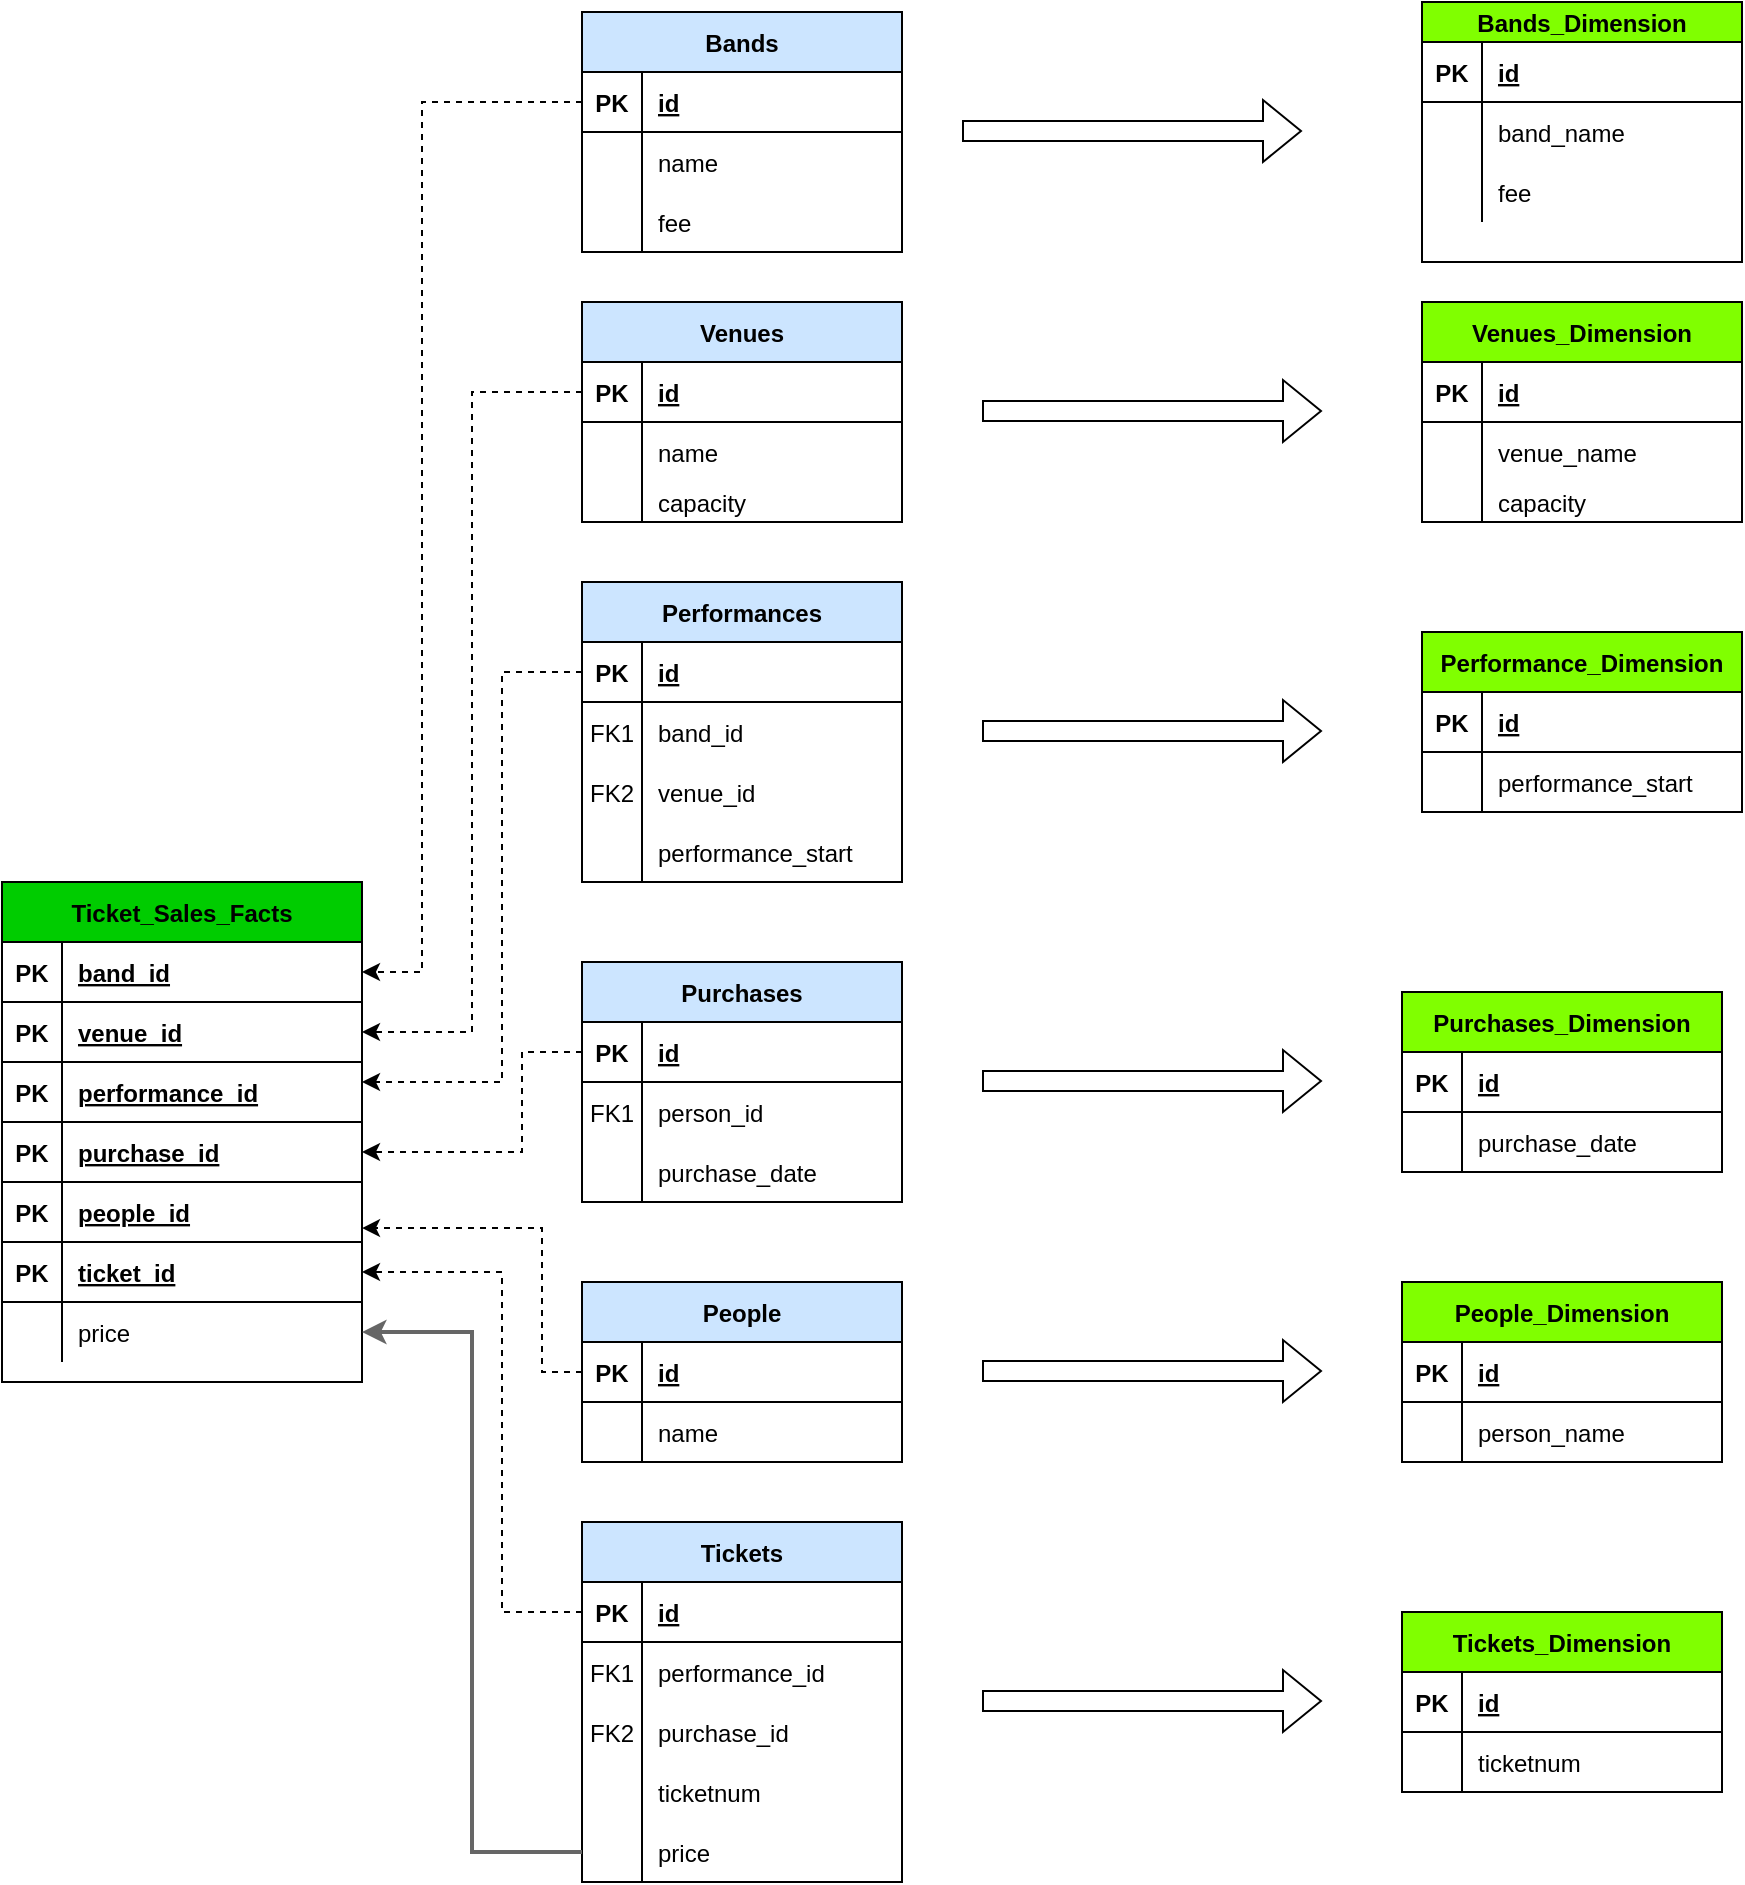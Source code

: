 <mxfile version="20.3.0" type="device"><diagram id="Grd5-aSkHOmcuLNCnDjQ" name="Page-1"><mxGraphModel dx="946" dy="672" grid="1" gridSize="10" guides="1" tooltips="1" connect="1" arrows="1" fold="1" page="1" pageScale="1" pageWidth="850" pageHeight="1100" math="0" shadow="0"><root><mxCell id="0"/><mxCell id="1" parent="0"/><mxCell id="N7JiQT4V2er7PvexGQZt-1" value="Bands" style="shape=table;startSize=30;container=1;collapsible=1;childLayout=tableLayout;fixedRows=1;rowLines=0;fontStyle=1;align=center;resizeLast=1;fillColor=#CCE5FF;" vertex="1" parent="1"><mxGeometry x="320" y="35" width="160" height="120" as="geometry"/></mxCell><mxCell id="N7JiQT4V2er7PvexGQZt-2" value="" style="shape=tableRow;horizontal=0;startSize=0;swimlaneHead=0;swimlaneBody=0;fillColor=none;collapsible=0;dropTarget=0;points=[[0,0.5],[1,0.5]];portConstraint=eastwest;top=0;left=0;right=0;bottom=1;" vertex="1" parent="N7JiQT4V2er7PvexGQZt-1"><mxGeometry y="30" width="160" height="30" as="geometry"/></mxCell><mxCell id="N7JiQT4V2er7PvexGQZt-3" value="PK" style="shape=partialRectangle;connectable=0;fillColor=none;top=0;left=0;bottom=0;right=0;fontStyle=1;overflow=hidden;" vertex="1" parent="N7JiQT4V2er7PvexGQZt-2"><mxGeometry width="30" height="30" as="geometry"><mxRectangle width="30" height="30" as="alternateBounds"/></mxGeometry></mxCell><mxCell id="N7JiQT4V2er7PvexGQZt-4" value="id" style="shape=partialRectangle;connectable=0;fillColor=none;top=0;left=0;bottom=0;right=0;align=left;spacingLeft=6;fontStyle=5;overflow=hidden;" vertex="1" parent="N7JiQT4V2er7PvexGQZt-2"><mxGeometry x="30" width="130" height="30" as="geometry"><mxRectangle width="130" height="30" as="alternateBounds"/></mxGeometry></mxCell><mxCell id="N7JiQT4V2er7PvexGQZt-5" value="" style="shape=tableRow;horizontal=0;startSize=0;swimlaneHead=0;swimlaneBody=0;fillColor=none;collapsible=0;dropTarget=0;points=[[0,0.5],[1,0.5]];portConstraint=eastwest;top=0;left=0;right=0;bottom=0;" vertex="1" parent="N7JiQT4V2er7PvexGQZt-1"><mxGeometry y="60" width="160" height="30" as="geometry"/></mxCell><mxCell id="N7JiQT4V2er7PvexGQZt-6" value="" style="shape=partialRectangle;connectable=0;fillColor=none;top=0;left=0;bottom=0;right=0;editable=1;overflow=hidden;" vertex="1" parent="N7JiQT4V2er7PvexGQZt-5"><mxGeometry width="30" height="30" as="geometry"><mxRectangle width="30" height="30" as="alternateBounds"/></mxGeometry></mxCell><mxCell id="N7JiQT4V2er7PvexGQZt-7" value="name" style="shape=partialRectangle;connectable=0;fillColor=none;top=0;left=0;bottom=0;right=0;align=left;spacingLeft=6;overflow=hidden;" vertex="1" parent="N7JiQT4V2er7PvexGQZt-5"><mxGeometry x="30" width="130" height="30" as="geometry"><mxRectangle width="130" height="30" as="alternateBounds"/></mxGeometry></mxCell><mxCell id="N7JiQT4V2er7PvexGQZt-8" value="" style="shape=tableRow;horizontal=0;startSize=0;swimlaneHead=0;swimlaneBody=0;fillColor=none;collapsible=0;dropTarget=0;points=[[0,0.5],[1,0.5]];portConstraint=eastwest;top=0;left=0;right=0;bottom=0;" vertex="1" parent="N7JiQT4V2er7PvexGQZt-1"><mxGeometry y="90" width="160" height="30" as="geometry"/></mxCell><mxCell id="N7JiQT4V2er7PvexGQZt-9" value="" style="shape=partialRectangle;connectable=0;fillColor=none;top=0;left=0;bottom=0;right=0;editable=1;overflow=hidden;" vertex="1" parent="N7JiQT4V2er7PvexGQZt-8"><mxGeometry width="30" height="30" as="geometry"><mxRectangle width="30" height="30" as="alternateBounds"/></mxGeometry></mxCell><mxCell id="N7JiQT4V2er7PvexGQZt-10" value="fee" style="shape=partialRectangle;connectable=0;fillColor=none;top=0;left=0;bottom=0;right=0;align=left;spacingLeft=6;overflow=hidden;" vertex="1" parent="N7JiQT4V2er7PvexGQZt-8"><mxGeometry x="30" width="130" height="30" as="geometry"><mxRectangle width="130" height="30" as="alternateBounds"/></mxGeometry></mxCell><mxCell id="N7JiQT4V2er7PvexGQZt-14" value="Bands_Dimension" style="shape=table;startSize=20;container=1;collapsible=1;childLayout=tableLayout;fixedRows=1;rowLines=0;fontStyle=1;align=center;resizeLast=1;fillColor=#80FF00;" vertex="1" parent="1"><mxGeometry x="740" y="30" width="160" height="130" as="geometry"/></mxCell><mxCell id="N7JiQT4V2er7PvexGQZt-15" value="" style="shape=tableRow;horizontal=0;startSize=0;swimlaneHead=0;swimlaneBody=0;fillColor=none;collapsible=0;dropTarget=0;points=[[0,0.5],[1,0.5]];portConstraint=eastwest;top=0;left=0;right=0;bottom=1;" vertex="1" parent="N7JiQT4V2er7PvexGQZt-14"><mxGeometry y="20" width="160" height="30" as="geometry"/></mxCell><mxCell id="N7JiQT4V2er7PvexGQZt-16" value="PK" style="shape=partialRectangle;connectable=0;fillColor=none;top=0;left=0;bottom=0;right=0;fontStyle=1;overflow=hidden;" vertex="1" parent="N7JiQT4V2er7PvexGQZt-15"><mxGeometry width="30" height="30" as="geometry"><mxRectangle width="30" height="30" as="alternateBounds"/></mxGeometry></mxCell><mxCell id="N7JiQT4V2er7PvexGQZt-17" value="id" style="shape=partialRectangle;connectable=0;fillColor=none;top=0;left=0;bottom=0;right=0;align=left;spacingLeft=6;fontStyle=5;overflow=hidden;" vertex="1" parent="N7JiQT4V2er7PvexGQZt-15"><mxGeometry x="30" width="130" height="30" as="geometry"><mxRectangle width="130" height="30" as="alternateBounds"/></mxGeometry></mxCell><mxCell id="N7JiQT4V2er7PvexGQZt-18" value="" style="shape=tableRow;horizontal=0;startSize=0;swimlaneHead=0;swimlaneBody=0;fillColor=none;collapsible=0;dropTarget=0;points=[[0,0.5],[1,0.5]];portConstraint=eastwest;top=0;left=0;right=0;bottom=0;" vertex="1" parent="N7JiQT4V2er7PvexGQZt-14"><mxGeometry y="50" width="160" height="30" as="geometry"/></mxCell><mxCell id="N7JiQT4V2er7PvexGQZt-19" value="" style="shape=partialRectangle;connectable=0;fillColor=none;top=0;left=0;bottom=0;right=0;editable=1;overflow=hidden;" vertex="1" parent="N7JiQT4V2er7PvexGQZt-18"><mxGeometry width="30" height="30" as="geometry"><mxRectangle width="30" height="30" as="alternateBounds"/></mxGeometry></mxCell><mxCell id="N7JiQT4V2er7PvexGQZt-20" value="band_name" style="shape=partialRectangle;connectable=0;fillColor=none;top=0;left=0;bottom=0;right=0;align=left;spacingLeft=6;overflow=hidden;" vertex="1" parent="N7JiQT4V2er7PvexGQZt-18"><mxGeometry x="30" width="130" height="30" as="geometry"><mxRectangle width="130" height="30" as="alternateBounds"/></mxGeometry></mxCell><mxCell id="N7JiQT4V2er7PvexGQZt-21" value="" style="shape=tableRow;horizontal=0;startSize=0;swimlaneHead=0;swimlaneBody=0;fillColor=none;collapsible=0;dropTarget=0;points=[[0,0.5],[1,0.5]];portConstraint=eastwest;top=0;left=0;right=0;bottom=0;" vertex="1" parent="N7JiQT4V2er7PvexGQZt-14"><mxGeometry y="80" width="160" height="30" as="geometry"/></mxCell><mxCell id="N7JiQT4V2er7PvexGQZt-22" value="" style="shape=partialRectangle;connectable=0;fillColor=none;top=0;left=0;bottom=0;right=0;editable=1;overflow=hidden;" vertex="1" parent="N7JiQT4V2er7PvexGQZt-21"><mxGeometry width="30" height="30" as="geometry"><mxRectangle width="30" height="30" as="alternateBounds"/></mxGeometry></mxCell><mxCell id="N7JiQT4V2er7PvexGQZt-23" value="fee" style="shape=partialRectangle;connectable=0;fillColor=none;top=0;left=0;bottom=0;right=0;align=left;spacingLeft=6;overflow=hidden;" vertex="1" parent="N7JiQT4V2er7PvexGQZt-21"><mxGeometry x="30" width="130" height="30" as="geometry"><mxRectangle width="130" height="30" as="alternateBounds"/></mxGeometry></mxCell><mxCell id="N7JiQT4V2er7PvexGQZt-24" value="" style="shape=flexArrow;endArrow=classic;html=1;rounded=0;" edge="1" parent="1"><mxGeometry width="50" height="50" relative="1" as="geometry"><mxPoint x="510" y="94.5" as="sourcePoint"/><mxPoint x="680" y="94.5" as="targetPoint"/></mxGeometry></mxCell><mxCell id="N7JiQT4V2er7PvexGQZt-25" value="Venues" style="shape=table;startSize=30;container=1;collapsible=1;childLayout=tableLayout;fixedRows=1;rowLines=0;fontStyle=1;align=center;resizeLast=1;fillColor=#CCE5FF;" vertex="1" parent="1"><mxGeometry x="320" y="180" width="160" height="110" as="geometry"/></mxCell><mxCell id="N7JiQT4V2er7PvexGQZt-26" value="" style="shape=tableRow;horizontal=0;startSize=0;swimlaneHead=0;swimlaneBody=0;fillColor=none;collapsible=0;dropTarget=0;points=[[0,0.5],[1,0.5]];portConstraint=eastwest;top=0;left=0;right=0;bottom=1;" vertex="1" parent="N7JiQT4V2er7PvexGQZt-25"><mxGeometry y="30" width="160" height="30" as="geometry"/></mxCell><mxCell id="N7JiQT4V2er7PvexGQZt-27" value="PK" style="shape=partialRectangle;connectable=0;fillColor=none;top=0;left=0;bottom=0;right=0;fontStyle=1;overflow=hidden;" vertex="1" parent="N7JiQT4V2er7PvexGQZt-26"><mxGeometry width="30" height="30" as="geometry"><mxRectangle width="30" height="30" as="alternateBounds"/></mxGeometry></mxCell><mxCell id="N7JiQT4V2er7PvexGQZt-28" value="id" style="shape=partialRectangle;connectable=0;fillColor=none;top=0;left=0;bottom=0;right=0;align=left;spacingLeft=6;fontStyle=5;overflow=hidden;" vertex="1" parent="N7JiQT4V2er7PvexGQZt-26"><mxGeometry x="30" width="130" height="30" as="geometry"><mxRectangle width="130" height="30" as="alternateBounds"/></mxGeometry></mxCell><mxCell id="N7JiQT4V2er7PvexGQZt-29" value="" style="shape=tableRow;horizontal=0;startSize=0;swimlaneHead=0;swimlaneBody=0;fillColor=none;collapsible=0;dropTarget=0;points=[[0,0.5],[1,0.5]];portConstraint=eastwest;top=0;left=0;right=0;bottom=0;" vertex="1" parent="N7JiQT4V2er7PvexGQZt-25"><mxGeometry y="60" width="160" height="30" as="geometry"/></mxCell><mxCell id="N7JiQT4V2er7PvexGQZt-30" value="" style="shape=partialRectangle;connectable=0;fillColor=none;top=0;left=0;bottom=0;right=0;editable=1;overflow=hidden;" vertex="1" parent="N7JiQT4V2er7PvexGQZt-29"><mxGeometry width="30" height="30" as="geometry"><mxRectangle width="30" height="30" as="alternateBounds"/></mxGeometry></mxCell><mxCell id="N7JiQT4V2er7PvexGQZt-31" value="name" style="shape=partialRectangle;connectable=0;fillColor=none;top=0;left=0;bottom=0;right=0;align=left;spacingLeft=6;overflow=hidden;" vertex="1" parent="N7JiQT4V2er7PvexGQZt-29"><mxGeometry x="30" width="130" height="30" as="geometry"><mxRectangle width="130" height="30" as="alternateBounds"/></mxGeometry></mxCell><mxCell id="N7JiQT4V2er7PvexGQZt-32" value="" style="shape=tableRow;horizontal=0;startSize=0;swimlaneHead=0;swimlaneBody=0;fillColor=none;collapsible=0;dropTarget=0;points=[[0,0.5],[1,0.5]];portConstraint=eastwest;top=0;left=0;right=0;bottom=0;" vertex="1" parent="N7JiQT4V2er7PvexGQZt-25"><mxGeometry y="90" width="160" height="20" as="geometry"/></mxCell><mxCell id="N7JiQT4V2er7PvexGQZt-33" value="" style="shape=partialRectangle;connectable=0;fillColor=none;top=0;left=0;bottom=0;right=0;editable=1;overflow=hidden;" vertex="1" parent="N7JiQT4V2er7PvexGQZt-32"><mxGeometry width="30" height="20" as="geometry"><mxRectangle width="30" height="20" as="alternateBounds"/></mxGeometry></mxCell><mxCell id="N7JiQT4V2er7PvexGQZt-34" value="capacity" style="shape=partialRectangle;connectable=0;fillColor=none;top=0;left=0;bottom=0;right=0;align=left;spacingLeft=6;overflow=hidden;" vertex="1" parent="N7JiQT4V2er7PvexGQZt-32"><mxGeometry x="30" width="130" height="20" as="geometry"><mxRectangle width="130" height="20" as="alternateBounds"/></mxGeometry></mxCell><mxCell id="N7JiQT4V2er7PvexGQZt-38" value="Venues_Dimension" style="shape=table;startSize=30;container=1;collapsible=1;childLayout=tableLayout;fixedRows=1;rowLines=0;fontStyle=1;align=center;resizeLast=1;fillColor=#80FF00;" vertex="1" parent="1"><mxGeometry x="740" y="180" width="160" height="110" as="geometry"/></mxCell><mxCell id="N7JiQT4V2er7PvexGQZt-39" value="" style="shape=tableRow;horizontal=0;startSize=0;swimlaneHead=0;swimlaneBody=0;fillColor=none;collapsible=0;dropTarget=0;points=[[0,0.5],[1,0.5]];portConstraint=eastwest;top=0;left=0;right=0;bottom=1;" vertex="1" parent="N7JiQT4V2er7PvexGQZt-38"><mxGeometry y="30" width="160" height="30" as="geometry"/></mxCell><mxCell id="N7JiQT4V2er7PvexGQZt-40" value="PK" style="shape=partialRectangle;connectable=0;fillColor=none;top=0;left=0;bottom=0;right=0;fontStyle=1;overflow=hidden;" vertex="1" parent="N7JiQT4V2er7PvexGQZt-39"><mxGeometry width="30" height="30" as="geometry"><mxRectangle width="30" height="30" as="alternateBounds"/></mxGeometry></mxCell><mxCell id="N7JiQT4V2er7PvexGQZt-41" value="id" style="shape=partialRectangle;connectable=0;fillColor=none;top=0;left=0;bottom=0;right=0;align=left;spacingLeft=6;fontStyle=5;overflow=hidden;" vertex="1" parent="N7JiQT4V2er7PvexGQZt-39"><mxGeometry x="30" width="130" height="30" as="geometry"><mxRectangle width="130" height="30" as="alternateBounds"/></mxGeometry></mxCell><mxCell id="N7JiQT4V2er7PvexGQZt-42" value="" style="shape=tableRow;horizontal=0;startSize=0;swimlaneHead=0;swimlaneBody=0;fillColor=none;collapsible=0;dropTarget=0;points=[[0,0.5],[1,0.5]];portConstraint=eastwest;top=0;left=0;right=0;bottom=0;" vertex="1" parent="N7JiQT4V2er7PvexGQZt-38"><mxGeometry y="60" width="160" height="30" as="geometry"/></mxCell><mxCell id="N7JiQT4V2er7PvexGQZt-43" value="" style="shape=partialRectangle;connectable=0;fillColor=none;top=0;left=0;bottom=0;right=0;editable=1;overflow=hidden;" vertex="1" parent="N7JiQT4V2er7PvexGQZt-42"><mxGeometry width="30" height="30" as="geometry"><mxRectangle width="30" height="30" as="alternateBounds"/></mxGeometry></mxCell><mxCell id="N7JiQT4V2er7PvexGQZt-44" value="venue_name" style="shape=partialRectangle;connectable=0;fillColor=none;top=0;left=0;bottom=0;right=0;align=left;spacingLeft=6;overflow=hidden;" vertex="1" parent="N7JiQT4V2er7PvexGQZt-42"><mxGeometry x="30" width="130" height="30" as="geometry"><mxRectangle width="130" height="30" as="alternateBounds"/></mxGeometry></mxCell><mxCell id="N7JiQT4V2er7PvexGQZt-45" value="" style="shape=tableRow;horizontal=0;startSize=0;swimlaneHead=0;swimlaneBody=0;fillColor=none;collapsible=0;dropTarget=0;points=[[0,0.5],[1,0.5]];portConstraint=eastwest;top=0;left=0;right=0;bottom=0;" vertex="1" parent="N7JiQT4V2er7PvexGQZt-38"><mxGeometry y="90" width="160" height="20" as="geometry"/></mxCell><mxCell id="N7JiQT4V2er7PvexGQZt-46" value="" style="shape=partialRectangle;connectable=0;fillColor=none;top=0;left=0;bottom=0;right=0;editable=1;overflow=hidden;" vertex="1" parent="N7JiQT4V2er7PvexGQZt-45"><mxGeometry width="30" height="20" as="geometry"><mxRectangle width="30" height="20" as="alternateBounds"/></mxGeometry></mxCell><mxCell id="N7JiQT4V2er7PvexGQZt-47" value="capacity" style="shape=partialRectangle;connectable=0;fillColor=none;top=0;left=0;bottom=0;right=0;align=left;spacingLeft=6;overflow=hidden;" vertex="1" parent="N7JiQT4V2er7PvexGQZt-45"><mxGeometry x="30" width="130" height="20" as="geometry"><mxRectangle width="130" height="20" as="alternateBounds"/></mxGeometry></mxCell><mxCell id="N7JiQT4V2er7PvexGQZt-48" value="" style="shape=flexArrow;endArrow=classic;html=1;rounded=0;" edge="1" parent="1"><mxGeometry width="50" height="50" relative="1" as="geometry"><mxPoint x="520" y="234.5" as="sourcePoint"/><mxPoint x="690" y="234.5" as="targetPoint"/></mxGeometry></mxCell><mxCell id="N7JiQT4V2er7PvexGQZt-49" value="Performances" style="shape=table;startSize=30;container=1;collapsible=1;childLayout=tableLayout;fixedRows=1;rowLines=0;fontStyle=1;align=center;resizeLast=1;fillColor=#CCE5FF;" vertex="1" parent="1"><mxGeometry x="320" y="320" width="160" height="150" as="geometry"/></mxCell><mxCell id="N7JiQT4V2er7PvexGQZt-50" value="" style="shape=tableRow;horizontal=0;startSize=0;swimlaneHead=0;swimlaneBody=0;fillColor=none;collapsible=0;dropTarget=0;points=[[0,0.5],[1,0.5]];portConstraint=eastwest;top=0;left=0;right=0;bottom=1;" vertex="1" parent="N7JiQT4V2er7PvexGQZt-49"><mxGeometry y="30" width="160" height="30" as="geometry"/></mxCell><mxCell id="N7JiQT4V2er7PvexGQZt-51" value="PK" style="shape=partialRectangle;connectable=0;fillColor=none;top=0;left=0;bottom=0;right=0;fontStyle=1;overflow=hidden;" vertex="1" parent="N7JiQT4V2er7PvexGQZt-50"><mxGeometry width="30" height="30" as="geometry"><mxRectangle width="30" height="30" as="alternateBounds"/></mxGeometry></mxCell><mxCell id="N7JiQT4V2er7PvexGQZt-52" value="id" style="shape=partialRectangle;connectable=0;fillColor=none;top=0;left=0;bottom=0;right=0;align=left;spacingLeft=6;fontStyle=5;overflow=hidden;" vertex="1" parent="N7JiQT4V2er7PvexGQZt-50"><mxGeometry x="30" width="130" height="30" as="geometry"><mxRectangle width="130" height="30" as="alternateBounds"/></mxGeometry></mxCell><mxCell id="N7JiQT4V2er7PvexGQZt-56" value="" style="shape=tableRow;horizontal=0;startSize=0;swimlaneHead=0;swimlaneBody=0;fillColor=none;collapsible=0;dropTarget=0;points=[[0,0.5],[1,0.5]];portConstraint=eastwest;top=0;left=0;right=0;bottom=0;" vertex="1" parent="N7JiQT4V2er7PvexGQZt-49"><mxGeometry y="60" width="160" height="30" as="geometry"/></mxCell><mxCell id="N7JiQT4V2er7PvexGQZt-57" value="FK1" style="shape=partialRectangle;connectable=0;fillColor=none;top=0;left=0;bottom=0;right=0;editable=1;overflow=hidden;" vertex="1" parent="N7JiQT4V2er7PvexGQZt-56"><mxGeometry width="30" height="30" as="geometry"><mxRectangle width="30" height="30" as="alternateBounds"/></mxGeometry></mxCell><mxCell id="N7JiQT4V2er7PvexGQZt-58" value="band_id" style="shape=partialRectangle;connectable=0;fillColor=none;top=0;left=0;bottom=0;right=0;align=left;spacingLeft=6;overflow=hidden;" vertex="1" parent="N7JiQT4V2er7PvexGQZt-56"><mxGeometry x="30" width="130" height="30" as="geometry"><mxRectangle width="130" height="30" as="alternateBounds"/></mxGeometry></mxCell><mxCell id="N7JiQT4V2er7PvexGQZt-59" value="" style="shape=tableRow;horizontal=0;startSize=0;swimlaneHead=0;swimlaneBody=0;fillColor=none;collapsible=0;dropTarget=0;points=[[0,0.5],[1,0.5]];portConstraint=eastwest;top=0;left=0;right=0;bottom=0;" vertex="1" parent="N7JiQT4V2er7PvexGQZt-49"><mxGeometry y="90" width="160" height="30" as="geometry"/></mxCell><mxCell id="N7JiQT4V2er7PvexGQZt-60" value="FK2" style="shape=partialRectangle;connectable=0;fillColor=none;top=0;left=0;bottom=0;right=0;editable=1;overflow=hidden;" vertex="1" parent="N7JiQT4V2er7PvexGQZt-59"><mxGeometry width="30" height="30" as="geometry"><mxRectangle width="30" height="30" as="alternateBounds"/></mxGeometry></mxCell><mxCell id="N7JiQT4V2er7PvexGQZt-61" value="venue_id" style="shape=partialRectangle;connectable=0;fillColor=none;top=0;left=0;bottom=0;right=0;align=left;spacingLeft=6;overflow=hidden;" vertex="1" parent="N7JiQT4V2er7PvexGQZt-59"><mxGeometry x="30" width="130" height="30" as="geometry"><mxRectangle width="130" height="30" as="alternateBounds"/></mxGeometry></mxCell><mxCell id="N7JiQT4V2er7PvexGQZt-53" value="" style="shape=tableRow;horizontal=0;startSize=0;swimlaneHead=0;swimlaneBody=0;fillColor=none;collapsible=0;dropTarget=0;points=[[0,0.5],[1,0.5]];portConstraint=eastwest;top=0;left=0;right=0;bottom=0;" vertex="1" parent="N7JiQT4V2er7PvexGQZt-49"><mxGeometry y="120" width="160" height="30" as="geometry"/></mxCell><mxCell id="N7JiQT4V2er7PvexGQZt-54" value="" style="shape=partialRectangle;connectable=0;fillColor=none;top=0;left=0;bottom=0;right=0;editable=1;overflow=hidden;" vertex="1" parent="N7JiQT4V2er7PvexGQZt-53"><mxGeometry width="30" height="30" as="geometry"><mxRectangle width="30" height="30" as="alternateBounds"/></mxGeometry></mxCell><mxCell id="N7JiQT4V2er7PvexGQZt-55" value="performance_start" style="shape=partialRectangle;connectable=0;fillColor=none;top=0;left=0;bottom=0;right=0;align=left;spacingLeft=6;overflow=hidden;" vertex="1" parent="N7JiQT4V2er7PvexGQZt-53"><mxGeometry x="30" width="130" height="30" as="geometry"><mxRectangle width="130" height="30" as="alternateBounds"/></mxGeometry></mxCell><mxCell id="N7JiQT4V2er7PvexGQZt-62" value="Performance_Dimension" style="shape=table;startSize=30;container=1;collapsible=1;childLayout=tableLayout;fixedRows=1;rowLines=0;fontStyle=1;align=center;resizeLast=1;fillColor=#80FF00;" vertex="1" parent="1"><mxGeometry x="740" y="345" width="160" height="90" as="geometry"/></mxCell><mxCell id="N7JiQT4V2er7PvexGQZt-63" value="" style="shape=tableRow;horizontal=0;startSize=0;swimlaneHead=0;swimlaneBody=0;fillColor=none;collapsible=0;dropTarget=0;points=[[0,0.5],[1,0.5]];portConstraint=eastwest;top=0;left=0;right=0;bottom=1;" vertex="1" parent="N7JiQT4V2er7PvexGQZt-62"><mxGeometry y="30" width="160" height="30" as="geometry"/></mxCell><mxCell id="N7JiQT4V2er7PvexGQZt-64" value="PK" style="shape=partialRectangle;connectable=0;fillColor=none;top=0;left=0;bottom=0;right=0;fontStyle=1;overflow=hidden;" vertex="1" parent="N7JiQT4V2er7PvexGQZt-63"><mxGeometry width="30" height="30" as="geometry"><mxRectangle width="30" height="30" as="alternateBounds"/></mxGeometry></mxCell><mxCell id="N7JiQT4V2er7PvexGQZt-65" value="id" style="shape=partialRectangle;connectable=0;fillColor=none;top=0;left=0;bottom=0;right=0;align=left;spacingLeft=6;fontStyle=5;overflow=hidden;" vertex="1" parent="N7JiQT4V2er7PvexGQZt-63"><mxGeometry x="30" width="130" height="30" as="geometry"><mxRectangle width="130" height="30" as="alternateBounds"/></mxGeometry></mxCell><mxCell id="N7JiQT4V2er7PvexGQZt-66" value="" style="shape=tableRow;horizontal=0;startSize=0;swimlaneHead=0;swimlaneBody=0;fillColor=none;collapsible=0;dropTarget=0;points=[[0,0.5],[1,0.5]];portConstraint=eastwest;top=0;left=0;right=0;bottom=0;" vertex="1" parent="N7JiQT4V2er7PvexGQZt-62"><mxGeometry y="60" width="160" height="30" as="geometry"/></mxCell><mxCell id="N7JiQT4V2er7PvexGQZt-67" value="" style="shape=partialRectangle;connectable=0;fillColor=none;top=0;left=0;bottom=0;right=0;editable=1;overflow=hidden;" vertex="1" parent="N7JiQT4V2er7PvexGQZt-66"><mxGeometry width="30" height="30" as="geometry"><mxRectangle width="30" height="30" as="alternateBounds"/></mxGeometry></mxCell><mxCell id="N7JiQT4V2er7PvexGQZt-68" value="performance_start" style="shape=partialRectangle;connectable=0;fillColor=none;top=0;left=0;bottom=0;right=0;align=left;spacingLeft=6;overflow=hidden;" vertex="1" parent="N7JiQT4V2er7PvexGQZt-66"><mxGeometry x="30" width="130" height="30" as="geometry"><mxRectangle width="130" height="30" as="alternateBounds"/></mxGeometry></mxCell><mxCell id="N7JiQT4V2er7PvexGQZt-75" value="" style="shape=flexArrow;endArrow=classic;html=1;rounded=0;" edge="1" parent="1"><mxGeometry width="50" height="50" relative="1" as="geometry"><mxPoint x="520" y="394.5" as="sourcePoint"/><mxPoint x="690" y="394.5" as="targetPoint"/></mxGeometry></mxCell><mxCell id="N7JiQT4V2er7PvexGQZt-77" value="Tickets" style="shape=table;startSize=30;container=1;collapsible=1;childLayout=tableLayout;fixedRows=1;rowLines=0;fontStyle=1;align=center;resizeLast=1;fillColor=#CCE5FF;" vertex="1" parent="1"><mxGeometry x="320" y="790" width="160" height="180" as="geometry"/></mxCell><mxCell id="N7JiQT4V2er7PvexGQZt-78" value="" style="shape=tableRow;horizontal=0;startSize=0;swimlaneHead=0;swimlaneBody=0;fillColor=none;collapsible=0;dropTarget=0;points=[[0,0.5],[1,0.5]];portConstraint=eastwest;top=0;left=0;right=0;bottom=1;" vertex="1" parent="N7JiQT4V2er7PvexGQZt-77"><mxGeometry y="30" width="160" height="30" as="geometry"/></mxCell><mxCell id="N7JiQT4V2er7PvexGQZt-79" value="PK" style="shape=partialRectangle;connectable=0;fillColor=none;top=0;left=0;bottom=0;right=0;fontStyle=1;overflow=hidden;" vertex="1" parent="N7JiQT4V2er7PvexGQZt-78"><mxGeometry width="30" height="30" as="geometry"><mxRectangle width="30" height="30" as="alternateBounds"/></mxGeometry></mxCell><mxCell id="N7JiQT4V2er7PvexGQZt-80" value="id" style="shape=partialRectangle;connectable=0;fillColor=none;top=0;left=0;bottom=0;right=0;align=left;spacingLeft=6;fontStyle=5;overflow=hidden;" vertex="1" parent="N7JiQT4V2er7PvexGQZt-78"><mxGeometry x="30" width="130" height="30" as="geometry"><mxRectangle width="130" height="30" as="alternateBounds"/></mxGeometry></mxCell><mxCell id="N7JiQT4V2er7PvexGQZt-81" value="" style="shape=tableRow;horizontal=0;startSize=0;swimlaneHead=0;swimlaneBody=0;fillColor=none;collapsible=0;dropTarget=0;points=[[0,0.5],[1,0.5]];portConstraint=eastwest;top=0;left=0;right=0;bottom=0;" vertex="1" parent="N7JiQT4V2er7PvexGQZt-77"><mxGeometry y="60" width="160" height="30" as="geometry"/></mxCell><mxCell id="N7JiQT4V2er7PvexGQZt-82" value="FK1" style="shape=partialRectangle;connectable=0;fillColor=none;top=0;left=0;bottom=0;right=0;editable=1;overflow=hidden;" vertex="1" parent="N7JiQT4V2er7PvexGQZt-81"><mxGeometry width="30" height="30" as="geometry"><mxRectangle width="30" height="30" as="alternateBounds"/></mxGeometry></mxCell><mxCell id="N7JiQT4V2er7PvexGQZt-83" value="performance_id" style="shape=partialRectangle;connectable=0;fillColor=none;top=0;left=0;bottom=0;right=0;align=left;spacingLeft=6;overflow=hidden;" vertex="1" parent="N7JiQT4V2er7PvexGQZt-81"><mxGeometry x="30" width="130" height="30" as="geometry"><mxRectangle width="130" height="30" as="alternateBounds"/></mxGeometry></mxCell><mxCell id="N7JiQT4V2er7PvexGQZt-84" value="" style="shape=tableRow;horizontal=0;startSize=0;swimlaneHead=0;swimlaneBody=0;fillColor=none;collapsible=0;dropTarget=0;points=[[0,0.5],[1,0.5]];portConstraint=eastwest;top=0;left=0;right=0;bottom=0;" vertex="1" parent="N7JiQT4V2er7PvexGQZt-77"><mxGeometry y="90" width="160" height="30" as="geometry"/></mxCell><mxCell id="N7JiQT4V2er7PvexGQZt-85" value="FK2" style="shape=partialRectangle;connectable=0;fillColor=none;top=0;left=0;bottom=0;right=0;editable=1;overflow=hidden;" vertex="1" parent="N7JiQT4V2er7PvexGQZt-84"><mxGeometry width="30" height="30" as="geometry"><mxRectangle width="30" height="30" as="alternateBounds"/></mxGeometry></mxCell><mxCell id="N7JiQT4V2er7PvexGQZt-86" value="purchase_id" style="shape=partialRectangle;connectable=0;fillColor=none;top=0;left=0;bottom=0;right=0;align=left;spacingLeft=6;overflow=hidden;" vertex="1" parent="N7JiQT4V2er7PvexGQZt-84"><mxGeometry x="30" width="130" height="30" as="geometry"><mxRectangle width="130" height="30" as="alternateBounds"/></mxGeometry></mxCell><mxCell id="N7JiQT4V2er7PvexGQZt-87" value="" style="shape=tableRow;horizontal=0;startSize=0;swimlaneHead=0;swimlaneBody=0;fillColor=none;collapsible=0;dropTarget=0;points=[[0,0.5],[1,0.5]];portConstraint=eastwest;top=0;left=0;right=0;bottom=0;" vertex="1" parent="N7JiQT4V2er7PvexGQZt-77"><mxGeometry y="120" width="160" height="30" as="geometry"/></mxCell><mxCell id="N7JiQT4V2er7PvexGQZt-88" value="" style="shape=partialRectangle;connectable=0;fillColor=none;top=0;left=0;bottom=0;right=0;editable=1;overflow=hidden;" vertex="1" parent="N7JiQT4V2er7PvexGQZt-87"><mxGeometry width="30" height="30" as="geometry"><mxRectangle width="30" height="30" as="alternateBounds"/></mxGeometry></mxCell><mxCell id="N7JiQT4V2er7PvexGQZt-89" value="ticketnum" style="shape=partialRectangle;connectable=0;fillColor=none;top=0;left=0;bottom=0;right=0;align=left;spacingLeft=6;overflow=hidden;" vertex="1" parent="N7JiQT4V2er7PvexGQZt-87"><mxGeometry x="30" width="130" height="30" as="geometry"><mxRectangle width="130" height="30" as="alternateBounds"/></mxGeometry></mxCell><mxCell id="N7JiQT4V2er7PvexGQZt-119" value="" style="shape=tableRow;horizontal=0;startSize=0;swimlaneHead=0;swimlaneBody=0;fillColor=none;collapsible=0;dropTarget=0;points=[[0,0.5],[1,0.5]];portConstraint=eastwest;top=0;left=0;right=0;bottom=0;" vertex="1" parent="N7JiQT4V2er7PvexGQZt-77"><mxGeometry y="150" width="160" height="30" as="geometry"/></mxCell><mxCell id="N7JiQT4V2er7PvexGQZt-120" value="" style="shape=partialRectangle;connectable=0;fillColor=none;top=0;left=0;bottom=0;right=0;editable=1;overflow=hidden;" vertex="1" parent="N7JiQT4V2er7PvexGQZt-119"><mxGeometry width="30" height="30" as="geometry"><mxRectangle width="30" height="30" as="alternateBounds"/></mxGeometry></mxCell><mxCell id="N7JiQT4V2er7PvexGQZt-121" value="price" style="shape=partialRectangle;connectable=0;fillColor=none;top=0;left=0;bottom=0;right=0;align=left;spacingLeft=6;overflow=hidden;" vertex="1" parent="N7JiQT4V2er7PvexGQZt-119"><mxGeometry x="30" width="130" height="30" as="geometry"><mxRectangle width="130" height="30" as="alternateBounds"/></mxGeometry></mxCell><mxCell id="N7JiQT4V2er7PvexGQZt-93" value="Purchases" style="shape=table;startSize=30;container=1;collapsible=1;childLayout=tableLayout;fixedRows=1;rowLines=0;fontStyle=1;align=center;resizeLast=1;fillColor=#CCE5FF;" vertex="1" parent="1"><mxGeometry x="320" y="510" width="160" height="120" as="geometry"/></mxCell><mxCell id="N7JiQT4V2er7PvexGQZt-94" value="" style="shape=tableRow;horizontal=0;startSize=0;swimlaneHead=0;swimlaneBody=0;fillColor=none;collapsible=0;dropTarget=0;points=[[0,0.5],[1,0.5]];portConstraint=eastwest;top=0;left=0;right=0;bottom=1;" vertex="1" parent="N7JiQT4V2er7PvexGQZt-93"><mxGeometry y="30" width="160" height="30" as="geometry"/></mxCell><mxCell id="N7JiQT4V2er7PvexGQZt-95" value="PK" style="shape=partialRectangle;connectable=0;fillColor=none;top=0;left=0;bottom=0;right=0;fontStyle=1;overflow=hidden;" vertex="1" parent="N7JiQT4V2er7PvexGQZt-94"><mxGeometry width="30" height="30" as="geometry"><mxRectangle width="30" height="30" as="alternateBounds"/></mxGeometry></mxCell><mxCell id="N7JiQT4V2er7PvexGQZt-96" value="id" style="shape=partialRectangle;connectable=0;fillColor=none;top=0;left=0;bottom=0;right=0;align=left;spacingLeft=6;fontStyle=5;overflow=hidden;" vertex="1" parent="N7JiQT4V2er7PvexGQZt-94"><mxGeometry x="30" width="130" height="30" as="geometry"><mxRectangle width="130" height="30" as="alternateBounds"/></mxGeometry></mxCell><mxCell id="N7JiQT4V2er7PvexGQZt-97" value="" style="shape=tableRow;horizontal=0;startSize=0;swimlaneHead=0;swimlaneBody=0;fillColor=none;collapsible=0;dropTarget=0;points=[[0,0.5],[1,0.5]];portConstraint=eastwest;top=0;left=0;right=0;bottom=0;" vertex="1" parent="N7JiQT4V2er7PvexGQZt-93"><mxGeometry y="60" width="160" height="30" as="geometry"/></mxCell><mxCell id="N7JiQT4V2er7PvexGQZt-98" value="FK1" style="shape=partialRectangle;connectable=0;fillColor=none;top=0;left=0;bottom=0;right=0;editable=1;overflow=hidden;" vertex="1" parent="N7JiQT4V2er7PvexGQZt-97"><mxGeometry width="30" height="30" as="geometry"><mxRectangle width="30" height="30" as="alternateBounds"/></mxGeometry></mxCell><mxCell id="N7JiQT4V2er7PvexGQZt-99" value="person_id" style="shape=partialRectangle;connectable=0;fillColor=none;top=0;left=0;bottom=0;right=0;align=left;spacingLeft=6;overflow=hidden;" vertex="1" parent="N7JiQT4V2er7PvexGQZt-97"><mxGeometry x="30" width="130" height="30" as="geometry"><mxRectangle width="130" height="30" as="alternateBounds"/></mxGeometry></mxCell><mxCell id="N7JiQT4V2er7PvexGQZt-100" value="" style="shape=tableRow;horizontal=0;startSize=0;swimlaneHead=0;swimlaneBody=0;fillColor=none;collapsible=0;dropTarget=0;points=[[0,0.5],[1,0.5]];portConstraint=eastwest;top=0;left=0;right=0;bottom=0;" vertex="1" parent="N7JiQT4V2er7PvexGQZt-93"><mxGeometry y="90" width="160" height="30" as="geometry"/></mxCell><mxCell id="N7JiQT4V2er7PvexGQZt-101" value="" style="shape=partialRectangle;connectable=0;fillColor=none;top=0;left=0;bottom=0;right=0;editable=1;overflow=hidden;" vertex="1" parent="N7JiQT4V2er7PvexGQZt-100"><mxGeometry width="30" height="30" as="geometry"><mxRectangle width="30" height="30" as="alternateBounds"/></mxGeometry></mxCell><mxCell id="N7JiQT4V2er7PvexGQZt-102" value="purchase_date" style="shape=partialRectangle;connectable=0;fillColor=none;top=0;left=0;bottom=0;right=0;align=left;spacingLeft=6;overflow=hidden;" vertex="1" parent="N7JiQT4V2er7PvexGQZt-100"><mxGeometry x="30" width="130" height="30" as="geometry"><mxRectangle width="130" height="30" as="alternateBounds"/></mxGeometry></mxCell><mxCell id="N7JiQT4V2er7PvexGQZt-106" value="People" style="shape=table;startSize=30;container=1;collapsible=1;childLayout=tableLayout;fixedRows=1;rowLines=0;fontStyle=1;align=center;resizeLast=1;fillColor=#CCE5FF;" vertex="1" parent="1"><mxGeometry x="320" y="670" width="160" height="90" as="geometry"/></mxCell><mxCell id="N7JiQT4V2er7PvexGQZt-107" value="" style="shape=tableRow;horizontal=0;startSize=0;swimlaneHead=0;swimlaneBody=0;fillColor=none;collapsible=0;dropTarget=0;points=[[0,0.5],[1,0.5]];portConstraint=eastwest;top=0;left=0;right=0;bottom=1;" vertex="1" parent="N7JiQT4V2er7PvexGQZt-106"><mxGeometry y="30" width="160" height="30" as="geometry"/></mxCell><mxCell id="N7JiQT4V2er7PvexGQZt-108" value="PK" style="shape=partialRectangle;connectable=0;fillColor=none;top=0;left=0;bottom=0;right=0;fontStyle=1;overflow=hidden;" vertex="1" parent="N7JiQT4V2er7PvexGQZt-107"><mxGeometry width="30" height="30" as="geometry"><mxRectangle width="30" height="30" as="alternateBounds"/></mxGeometry></mxCell><mxCell id="N7JiQT4V2er7PvexGQZt-109" value="id" style="shape=partialRectangle;connectable=0;fillColor=none;top=0;left=0;bottom=0;right=0;align=left;spacingLeft=6;fontStyle=5;overflow=hidden;" vertex="1" parent="N7JiQT4V2er7PvexGQZt-107"><mxGeometry x="30" width="130" height="30" as="geometry"><mxRectangle width="130" height="30" as="alternateBounds"/></mxGeometry></mxCell><mxCell id="N7JiQT4V2er7PvexGQZt-110" value="" style="shape=tableRow;horizontal=0;startSize=0;swimlaneHead=0;swimlaneBody=0;fillColor=none;collapsible=0;dropTarget=0;points=[[0,0.5],[1,0.5]];portConstraint=eastwest;top=0;left=0;right=0;bottom=0;" vertex="1" parent="N7JiQT4V2er7PvexGQZt-106"><mxGeometry y="60" width="160" height="30" as="geometry"/></mxCell><mxCell id="N7JiQT4V2er7PvexGQZt-111" value="" style="shape=partialRectangle;connectable=0;fillColor=none;top=0;left=0;bottom=0;right=0;editable=1;overflow=hidden;" vertex="1" parent="N7JiQT4V2er7PvexGQZt-110"><mxGeometry width="30" height="30" as="geometry"><mxRectangle width="30" height="30" as="alternateBounds"/></mxGeometry></mxCell><mxCell id="N7JiQT4V2er7PvexGQZt-112" value="name" style="shape=partialRectangle;connectable=0;fillColor=none;top=0;left=0;bottom=0;right=0;align=left;spacingLeft=6;overflow=hidden;" vertex="1" parent="N7JiQT4V2er7PvexGQZt-110"><mxGeometry x="30" width="130" height="30" as="geometry"><mxRectangle width="130" height="30" as="alternateBounds"/></mxGeometry></mxCell><mxCell id="N7JiQT4V2er7PvexGQZt-122" value="Tickets_Dimension" style="shape=table;startSize=30;container=1;collapsible=1;childLayout=tableLayout;fixedRows=1;rowLines=0;fontStyle=1;align=center;resizeLast=1;fillColor=#80FF00;" vertex="1" parent="1"><mxGeometry x="730" y="835" width="160" height="90" as="geometry"/></mxCell><mxCell id="N7JiQT4V2er7PvexGQZt-123" value="" style="shape=tableRow;horizontal=0;startSize=0;swimlaneHead=0;swimlaneBody=0;fillColor=none;collapsible=0;dropTarget=0;points=[[0,0.5],[1,0.5]];portConstraint=eastwest;top=0;left=0;right=0;bottom=1;" vertex="1" parent="N7JiQT4V2er7PvexGQZt-122"><mxGeometry y="30" width="160" height="30" as="geometry"/></mxCell><mxCell id="N7JiQT4V2er7PvexGQZt-124" value="PK" style="shape=partialRectangle;connectable=0;fillColor=none;top=0;left=0;bottom=0;right=0;fontStyle=1;overflow=hidden;" vertex="1" parent="N7JiQT4V2er7PvexGQZt-123"><mxGeometry width="30" height="30" as="geometry"><mxRectangle width="30" height="30" as="alternateBounds"/></mxGeometry></mxCell><mxCell id="N7JiQT4V2er7PvexGQZt-125" value="id" style="shape=partialRectangle;connectable=0;fillColor=none;top=0;left=0;bottom=0;right=0;align=left;spacingLeft=6;fontStyle=5;overflow=hidden;" vertex="1" parent="N7JiQT4V2er7PvexGQZt-123"><mxGeometry x="30" width="130" height="30" as="geometry"><mxRectangle width="130" height="30" as="alternateBounds"/></mxGeometry></mxCell><mxCell id="N7JiQT4V2er7PvexGQZt-132" value="" style="shape=tableRow;horizontal=0;startSize=0;swimlaneHead=0;swimlaneBody=0;fillColor=none;collapsible=0;dropTarget=0;points=[[0,0.5],[1,0.5]];portConstraint=eastwest;top=0;left=0;right=0;bottom=0;" vertex="1" parent="N7JiQT4V2er7PvexGQZt-122"><mxGeometry y="60" width="160" height="30" as="geometry"/></mxCell><mxCell id="N7JiQT4V2er7PvexGQZt-133" value="" style="shape=partialRectangle;connectable=0;fillColor=none;top=0;left=0;bottom=0;right=0;editable=1;overflow=hidden;" vertex="1" parent="N7JiQT4V2er7PvexGQZt-132"><mxGeometry width="30" height="30" as="geometry"><mxRectangle width="30" height="30" as="alternateBounds"/></mxGeometry></mxCell><mxCell id="N7JiQT4V2er7PvexGQZt-134" value="ticketnum" style="shape=partialRectangle;connectable=0;fillColor=none;top=0;left=0;bottom=0;right=0;align=left;spacingLeft=6;overflow=hidden;" vertex="1" parent="N7JiQT4V2er7PvexGQZt-132"><mxGeometry x="30" width="130" height="30" as="geometry"><mxRectangle width="130" height="30" as="alternateBounds"/></mxGeometry></mxCell><mxCell id="N7JiQT4V2er7PvexGQZt-141" value="" style="shape=flexArrow;endArrow=classic;html=1;rounded=0;" edge="1" parent="1"><mxGeometry width="50" height="50" relative="1" as="geometry"><mxPoint x="520" y="569.5" as="sourcePoint"/><mxPoint x="690" y="569.5" as="targetPoint"/></mxGeometry></mxCell><mxCell id="N7JiQT4V2er7PvexGQZt-142" value="Purchases_Dimension" style="shape=table;startSize=30;container=1;collapsible=1;childLayout=tableLayout;fixedRows=1;rowLines=0;fontStyle=1;align=center;resizeLast=1;fillColor=#80FF00;" vertex="1" parent="1"><mxGeometry x="730" y="525" width="160" height="90" as="geometry"/></mxCell><mxCell id="N7JiQT4V2er7PvexGQZt-143" value="" style="shape=tableRow;horizontal=0;startSize=0;swimlaneHead=0;swimlaneBody=0;fillColor=none;collapsible=0;dropTarget=0;points=[[0,0.5],[1,0.5]];portConstraint=eastwest;top=0;left=0;right=0;bottom=1;" vertex="1" parent="N7JiQT4V2er7PvexGQZt-142"><mxGeometry y="30" width="160" height="30" as="geometry"/></mxCell><mxCell id="N7JiQT4V2er7PvexGQZt-144" value="PK" style="shape=partialRectangle;connectable=0;fillColor=none;top=0;left=0;bottom=0;right=0;fontStyle=1;overflow=hidden;" vertex="1" parent="N7JiQT4V2er7PvexGQZt-143"><mxGeometry width="30" height="30" as="geometry"><mxRectangle width="30" height="30" as="alternateBounds"/></mxGeometry></mxCell><mxCell id="N7JiQT4V2er7PvexGQZt-145" value="id" style="shape=partialRectangle;connectable=0;fillColor=none;top=0;left=0;bottom=0;right=0;align=left;spacingLeft=6;fontStyle=5;overflow=hidden;" vertex="1" parent="N7JiQT4V2er7PvexGQZt-143"><mxGeometry x="30" width="130" height="30" as="geometry"><mxRectangle width="130" height="30" as="alternateBounds"/></mxGeometry></mxCell><mxCell id="N7JiQT4V2er7PvexGQZt-149" value="" style="shape=tableRow;horizontal=0;startSize=0;swimlaneHead=0;swimlaneBody=0;fillColor=none;collapsible=0;dropTarget=0;points=[[0,0.5],[1,0.5]];portConstraint=eastwest;top=0;left=0;right=0;bottom=0;" vertex="1" parent="N7JiQT4V2er7PvexGQZt-142"><mxGeometry y="60" width="160" height="30" as="geometry"/></mxCell><mxCell id="N7JiQT4V2er7PvexGQZt-150" value="" style="shape=partialRectangle;connectable=0;fillColor=none;top=0;left=0;bottom=0;right=0;editable=1;overflow=hidden;" vertex="1" parent="N7JiQT4V2er7PvexGQZt-149"><mxGeometry width="30" height="30" as="geometry"><mxRectangle width="30" height="30" as="alternateBounds"/></mxGeometry></mxCell><mxCell id="N7JiQT4V2er7PvexGQZt-151" value="purchase_date" style="shape=partialRectangle;connectable=0;fillColor=none;top=0;left=0;bottom=0;right=0;align=left;spacingLeft=6;overflow=hidden;" vertex="1" parent="N7JiQT4V2er7PvexGQZt-149"><mxGeometry x="30" width="130" height="30" as="geometry"><mxRectangle width="130" height="30" as="alternateBounds"/></mxGeometry></mxCell><mxCell id="N7JiQT4V2er7PvexGQZt-158" value="" style="shape=flexArrow;endArrow=classic;html=1;rounded=0;" edge="1" parent="1"><mxGeometry width="50" height="50" relative="1" as="geometry"><mxPoint x="520" y="714.5" as="sourcePoint"/><mxPoint x="690" y="714.5" as="targetPoint"/></mxGeometry></mxCell><mxCell id="N7JiQT4V2er7PvexGQZt-159" value="People_Dimension" style="shape=table;startSize=30;container=1;collapsible=1;childLayout=tableLayout;fixedRows=1;rowLines=0;fontStyle=1;align=center;resizeLast=1;fillColor=#80FF00;" vertex="1" parent="1"><mxGeometry x="730" y="670" width="160" height="90" as="geometry"/></mxCell><mxCell id="N7JiQT4V2er7PvexGQZt-160" value="" style="shape=tableRow;horizontal=0;startSize=0;swimlaneHead=0;swimlaneBody=0;fillColor=none;collapsible=0;dropTarget=0;points=[[0,0.5],[1,0.5]];portConstraint=eastwest;top=0;left=0;right=0;bottom=1;" vertex="1" parent="N7JiQT4V2er7PvexGQZt-159"><mxGeometry y="30" width="160" height="30" as="geometry"/></mxCell><mxCell id="N7JiQT4V2er7PvexGQZt-161" value="PK" style="shape=partialRectangle;connectable=0;fillColor=none;top=0;left=0;bottom=0;right=0;fontStyle=1;overflow=hidden;" vertex="1" parent="N7JiQT4V2er7PvexGQZt-160"><mxGeometry width="30" height="30" as="geometry"><mxRectangle width="30" height="30" as="alternateBounds"/></mxGeometry></mxCell><mxCell id="N7JiQT4V2er7PvexGQZt-162" value="id" style="shape=partialRectangle;connectable=0;fillColor=none;top=0;left=0;bottom=0;right=0;align=left;spacingLeft=6;fontStyle=5;overflow=hidden;" vertex="1" parent="N7JiQT4V2er7PvexGQZt-160"><mxGeometry x="30" width="130" height="30" as="geometry"><mxRectangle width="130" height="30" as="alternateBounds"/></mxGeometry></mxCell><mxCell id="N7JiQT4V2er7PvexGQZt-163" value="" style="shape=tableRow;horizontal=0;startSize=0;swimlaneHead=0;swimlaneBody=0;fillColor=none;collapsible=0;dropTarget=0;points=[[0,0.5],[1,0.5]];portConstraint=eastwest;top=0;left=0;right=0;bottom=0;" vertex="1" parent="N7JiQT4V2er7PvexGQZt-159"><mxGeometry y="60" width="160" height="30" as="geometry"/></mxCell><mxCell id="N7JiQT4V2er7PvexGQZt-164" value="" style="shape=partialRectangle;connectable=0;fillColor=none;top=0;left=0;bottom=0;right=0;editable=1;overflow=hidden;" vertex="1" parent="N7JiQT4V2er7PvexGQZt-163"><mxGeometry width="30" height="30" as="geometry"><mxRectangle width="30" height="30" as="alternateBounds"/></mxGeometry></mxCell><mxCell id="N7JiQT4V2er7PvexGQZt-165" value="person_name" style="shape=partialRectangle;connectable=0;fillColor=none;top=0;left=0;bottom=0;right=0;align=left;spacingLeft=6;overflow=hidden;" vertex="1" parent="N7JiQT4V2er7PvexGQZt-163"><mxGeometry x="30" width="130" height="30" as="geometry"><mxRectangle width="130" height="30" as="alternateBounds"/></mxGeometry></mxCell><mxCell id="N7JiQT4V2er7PvexGQZt-166" value="" style="shape=flexArrow;endArrow=classic;html=1;rounded=0;" edge="1" parent="1"><mxGeometry width="50" height="50" relative="1" as="geometry"><mxPoint x="520" y="879.5" as="sourcePoint"/><mxPoint x="690" y="879.5" as="targetPoint"/></mxGeometry></mxCell><mxCell id="N7JiQT4V2er7PvexGQZt-167" value="Ticket_Sales_Facts" style="shape=table;startSize=30;container=1;collapsible=1;childLayout=tableLayout;fixedRows=1;rowLines=0;fontStyle=1;align=center;resizeLast=1;fillColor=#00CC00;" vertex="1" parent="1"><mxGeometry x="30" y="470" width="180" height="250" as="geometry"/></mxCell><mxCell id="N7JiQT4V2er7PvexGQZt-168" value="" style="shape=tableRow;horizontal=0;startSize=0;swimlaneHead=0;swimlaneBody=0;fillColor=none;collapsible=0;dropTarget=0;points=[[0,0.5],[1,0.5]];portConstraint=eastwest;top=0;left=0;right=0;bottom=1;" vertex="1" parent="N7JiQT4V2er7PvexGQZt-167"><mxGeometry y="30" width="180" height="30" as="geometry"/></mxCell><mxCell id="N7JiQT4V2er7PvexGQZt-169" value="PK" style="shape=partialRectangle;connectable=0;fillColor=none;top=0;left=0;bottom=0;right=0;fontStyle=1;overflow=hidden;" vertex="1" parent="N7JiQT4V2er7PvexGQZt-168"><mxGeometry width="30" height="30" as="geometry"><mxRectangle width="30" height="30" as="alternateBounds"/></mxGeometry></mxCell><mxCell id="N7JiQT4V2er7PvexGQZt-170" value="band_id" style="shape=partialRectangle;connectable=0;fillColor=none;top=0;left=0;bottom=0;right=0;align=left;spacingLeft=6;fontStyle=5;overflow=hidden;" vertex="1" parent="N7JiQT4V2er7PvexGQZt-168"><mxGeometry x="30" width="150" height="30" as="geometry"><mxRectangle width="150" height="30" as="alternateBounds"/></mxGeometry></mxCell><mxCell id="N7JiQT4V2er7PvexGQZt-183" value="" style="shape=tableRow;horizontal=0;startSize=0;swimlaneHead=0;swimlaneBody=0;fillColor=none;collapsible=0;dropTarget=0;points=[[0,0.5],[1,0.5]];portConstraint=eastwest;top=0;left=0;right=0;bottom=1;" vertex="1" parent="N7JiQT4V2er7PvexGQZt-167"><mxGeometry y="60" width="180" height="30" as="geometry"/></mxCell><mxCell id="N7JiQT4V2er7PvexGQZt-184" value="PK" style="shape=partialRectangle;connectable=0;fillColor=none;top=0;left=0;bottom=0;right=0;fontStyle=1;overflow=hidden;" vertex="1" parent="N7JiQT4V2er7PvexGQZt-183"><mxGeometry width="30" height="30" as="geometry"><mxRectangle width="30" height="30" as="alternateBounds"/></mxGeometry></mxCell><mxCell id="N7JiQT4V2er7PvexGQZt-185" value="venue_id" style="shape=partialRectangle;connectable=0;fillColor=none;top=0;left=0;bottom=0;right=0;align=left;spacingLeft=6;fontStyle=5;overflow=hidden;" vertex="1" parent="N7JiQT4V2er7PvexGQZt-183"><mxGeometry x="30" width="150" height="30" as="geometry"><mxRectangle width="150" height="30" as="alternateBounds"/></mxGeometry></mxCell><mxCell id="N7JiQT4V2er7PvexGQZt-186" value="" style="shape=tableRow;horizontal=0;startSize=0;swimlaneHead=0;swimlaneBody=0;fillColor=none;collapsible=0;dropTarget=0;points=[[0,0.5],[1,0.5]];portConstraint=eastwest;top=0;left=0;right=0;bottom=1;" vertex="1" parent="N7JiQT4V2er7PvexGQZt-167"><mxGeometry y="90" width="180" height="30" as="geometry"/></mxCell><mxCell id="N7JiQT4V2er7PvexGQZt-187" value="PK" style="shape=partialRectangle;connectable=0;fillColor=none;top=0;left=0;bottom=0;right=0;fontStyle=1;overflow=hidden;" vertex="1" parent="N7JiQT4V2er7PvexGQZt-186"><mxGeometry width="30" height="30" as="geometry"><mxRectangle width="30" height="30" as="alternateBounds"/></mxGeometry></mxCell><mxCell id="N7JiQT4V2er7PvexGQZt-188" value="performance_id" style="shape=partialRectangle;connectable=0;fillColor=none;top=0;left=0;bottom=0;right=0;align=left;spacingLeft=6;fontStyle=5;overflow=hidden;" vertex="1" parent="N7JiQT4V2er7PvexGQZt-186"><mxGeometry x="30" width="150" height="30" as="geometry"><mxRectangle width="150" height="30" as="alternateBounds"/></mxGeometry></mxCell><mxCell id="N7JiQT4V2er7PvexGQZt-192" value="" style="shape=tableRow;horizontal=0;startSize=0;swimlaneHead=0;swimlaneBody=0;fillColor=none;collapsible=0;dropTarget=0;points=[[0,0.5],[1,0.5]];portConstraint=eastwest;top=0;left=0;right=0;bottom=1;" vertex="1" parent="N7JiQT4V2er7PvexGQZt-167"><mxGeometry y="120" width="180" height="30" as="geometry"/></mxCell><mxCell id="N7JiQT4V2er7PvexGQZt-193" value="PK" style="shape=partialRectangle;connectable=0;fillColor=none;top=0;left=0;bottom=0;right=0;fontStyle=1;overflow=hidden;" vertex="1" parent="N7JiQT4V2er7PvexGQZt-192"><mxGeometry width="30" height="30" as="geometry"><mxRectangle width="30" height="30" as="alternateBounds"/></mxGeometry></mxCell><mxCell id="N7JiQT4V2er7PvexGQZt-194" value="purchase_id" style="shape=partialRectangle;connectable=0;fillColor=none;top=0;left=0;bottom=0;right=0;align=left;spacingLeft=6;fontStyle=5;overflow=hidden;" vertex="1" parent="N7JiQT4V2er7PvexGQZt-192"><mxGeometry x="30" width="150" height="30" as="geometry"><mxRectangle width="150" height="30" as="alternateBounds"/></mxGeometry></mxCell><mxCell id="N7JiQT4V2er7PvexGQZt-195" value="" style="shape=tableRow;horizontal=0;startSize=0;swimlaneHead=0;swimlaneBody=0;fillColor=none;collapsible=0;dropTarget=0;points=[[0,0.5],[1,0.5]];portConstraint=eastwest;top=0;left=0;right=0;bottom=1;" vertex="1" parent="N7JiQT4V2er7PvexGQZt-167"><mxGeometry y="150" width="180" height="30" as="geometry"/></mxCell><mxCell id="N7JiQT4V2er7PvexGQZt-196" value="PK" style="shape=partialRectangle;connectable=0;fillColor=none;top=0;left=0;bottom=0;right=0;fontStyle=1;overflow=hidden;" vertex="1" parent="N7JiQT4V2er7PvexGQZt-195"><mxGeometry width="30" height="30" as="geometry"><mxRectangle width="30" height="30" as="alternateBounds"/></mxGeometry></mxCell><mxCell id="N7JiQT4V2er7PvexGQZt-197" value="people_id" style="shape=partialRectangle;connectable=0;fillColor=none;top=0;left=0;bottom=0;right=0;align=left;spacingLeft=6;fontStyle=5;overflow=hidden;" vertex="1" parent="N7JiQT4V2er7PvexGQZt-195"><mxGeometry x="30" width="150" height="30" as="geometry"><mxRectangle width="150" height="30" as="alternateBounds"/></mxGeometry></mxCell><mxCell id="N7JiQT4V2er7PvexGQZt-189" value="" style="shape=tableRow;horizontal=0;startSize=0;swimlaneHead=0;swimlaneBody=0;fillColor=none;collapsible=0;dropTarget=0;points=[[0,0.5],[1,0.5]];portConstraint=eastwest;top=0;left=0;right=0;bottom=1;" vertex="1" parent="N7JiQT4V2er7PvexGQZt-167"><mxGeometry y="180" width="180" height="30" as="geometry"/></mxCell><mxCell id="N7JiQT4V2er7PvexGQZt-190" value="PK" style="shape=partialRectangle;connectable=0;fillColor=none;top=0;left=0;bottom=0;right=0;fontStyle=1;overflow=hidden;" vertex="1" parent="N7JiQT4V2er7PvexGQZt-189"><mxGeometry width="30" height="30" as="geometry"><mxRectangle width="30" height="30" as="alternateBounds"/></mxGeometry></mxCell><mxCell id="N7JiQT4V2er7PvexGQZt-191" value="ticket_id" style="shape=partialRectangle;connectable=0;fillColor=none;top=0;left=0;bottom=0;right=0;align=left;spacingLeft=6;fontStyle=5;overflow=hidden;" vertex="1" parent="N7JiQT4V2er7PvexGQZt-189"><mxGeometry x="30" width="150" height="30" as="geometry"><mxRectangle width="150" height="30" as="alternateBounds"/></mxGeometry></mxCell><mxCell id="N7JiQT4V2er7PvexGQZt-171" value="" style="shape=tableRow;horizontal=0;startSize=0;swimlaneHead=0;swimlaneBody=0;fillColor=none;collapsible=0;dropTarget=0;points=[[0,0.5],[1,0.5]];portConstraint=eastwest;top=0;left=0;right=0;bottom=0;" vertex="1" parent="N7JiQT4V2er7PvexGQZt-167"><mxGeometry y="210" width="180" height="30" as="geometry"/></mxCell><mxCell id="N7JiQT4V2er7PvexGQZt-172" value="" style="shape=partialRectangle;connectable=0;fillColor=none;top=0;left=0;bottom=0;right=0;editable=1;overflow=hidden;" vertex="1" parent="N7JiQT4V2er7PvexGQZt-171"><mxGeometry width="30" height="30" as="geometry"><mxRectangle width="30" height="30" as="alternateBounds"/></mxGeometry></mxCell><mxCell id="N7JiQT4V2er7PvexGQZt-173" value="price" style="shape=partialRectangle;connectable=0;fillColor=none;top=0;left=0;bottom=0;right=0;align=left;spacingLeft=6;overflow=hidden;" vertex="1" parent="N7JiQT4V2er7PvexGQZt-171"><mxGeometry x="30" width="150" height="30" as="geometry"><mxRectangle width="150" height="30" as="alternateBounds"/></mxGeometry></mxCell><mxCell id="N7JiQT4V2er7PvexGQZt-201" style="edgeStyle=orthogonalEdgeStyle;rounded=0;orthogonalLoop=1;jettySize=auto;html=1;entryX=1;entryY=0.5;entryDx=0;entryDy=0;dashed=1;" edge="1" parent="1" source="N7JiQT4V2er7PvexGQZt-26" target="N7JiQT4V2er7PvexGQZt-183"><mxGeometry relative="1" as="geometry"/></mxCell><mxCell id="N7JiQT4V2er7PvexGQZt-202" style="edgeStyle=orthogonalEdgeStyle;rounded=0;orthogonalLoop=1;jettySize=auto;html=1;dashed=1;" edge="1" parent="1" source="N7JiQT4V2er7PvexGQZt-50"><mxGeometry relative="1" as="geometry"><mxPoint x="210" y="570" as="targetPoint"/><Array as="points"><mxPoint x="280" y="365"/><mxPoint x="280" y="570"/><mxPoint x="214" y="570"/></Array></mxGeometry></mxCell><mxCell id="N7JiQT4V2er7PvexGQZt-205" style="edgeStyle=orthogonalEdgeStyle;rounded=0;orthogonalLoop=1;jettySize=auto;html=1;entryX=1;entryY=0.767;entryDx=0;entryDy=0;entryPerimeter=0;dashed=1;" edge="1" parent="1" source="N7JiQT4V2er7PvexGQZt-107" target="N7JiQT4V2er7PvexGQZt-195"><mxGeometry relative="1" as="geometry"><Array as="points"><mxPoint x="300" y="715"/><mxPoint x="300" y="643"/></Array></mxGeometry></mxCell><mxCell id="N7JiQT4V2er7PvexGQZt-206" style="edgeStyle=orthogonalEdgeStyle;rounded=0;orthogonalLoop=1;jettySize=auto;html=1;entryX=1;entryY=0.5;entryDx=0;entryDy=0;dashed=1;" edge="1" parent="1" source="N7JiQT4V2er7PvexGQZt-2" target="N7JiQT4V2er7PvexGQZt-168"><mxGeometry relative="1" as="geometry"><Array as="points"><mxPoint x="240" y="80"/><mxPoint x="240" y="515"/></Array></mxGeometry></mxCell><mxCell id="N7JiQT4V2er7PvexGQZt-207" style="edgeStyle=orthogonalEdgeStyle;rounded=0;orthogonalLoop=1;jettySize=auto;html=1;strokeWidth=2;fillColor=#f5f5f5;strokeColor=#666666;" edge="1" parent="1" source="N7JiQT4V2er7PvexGQZt-119" target="N7JiQT4V2er7PvexGQZt-171"><mxGeometry relative="1" as="geometry"/></mxCell><mxCell id="N7JiQT4V2er7PvexGQZt-208" style="edgeStyle=orthogonalEdgeStyle;rounded=0;orthogonalLoop=1;jettySize=auto;html=1;exitX=0;exitY=0.5;exitDx=0;exitDy=0;entryX=1;entryY=0.5;entryDx=0;entryDy=0;strokeWidth=1;dashed=1;" edge="1" parent="1" source="N7JiQT4V2er7PvexGQZt-94" target="N7JiQT4V2er7PvexGQZt-192"><mxGeometry relative="1" as="geometry"><Array as="points"><mxPoint x="290" y="555"/><mxPoint x="290" y="605"/></Array></mxGeometry></mxCell><mxCell id="N7JiQT4V2er7PvexGQZt-209" style="edgeStyle=orthogonalEdgeStyle;rounded=0;orthogonalLoop=1;jettySize=auto;html=1;entryX=1;entryY=0.5;entryDx=0;entryDy=0;dashed=1;strokeWidth=1;" edge="1" parent="1" source="N7JiQT4V2er7PvexGQZt-78" target="N7JiQT4V2er7PvexGQZt-189"><mxGeometry relative="1" as="geometry"><Array as="points"><mxPoint x="280" y="835"/><mxPoint x="280" y="665"/></Array></mxGeometry></mxCell></root></mxGraphModel></diagram></mxfile>
